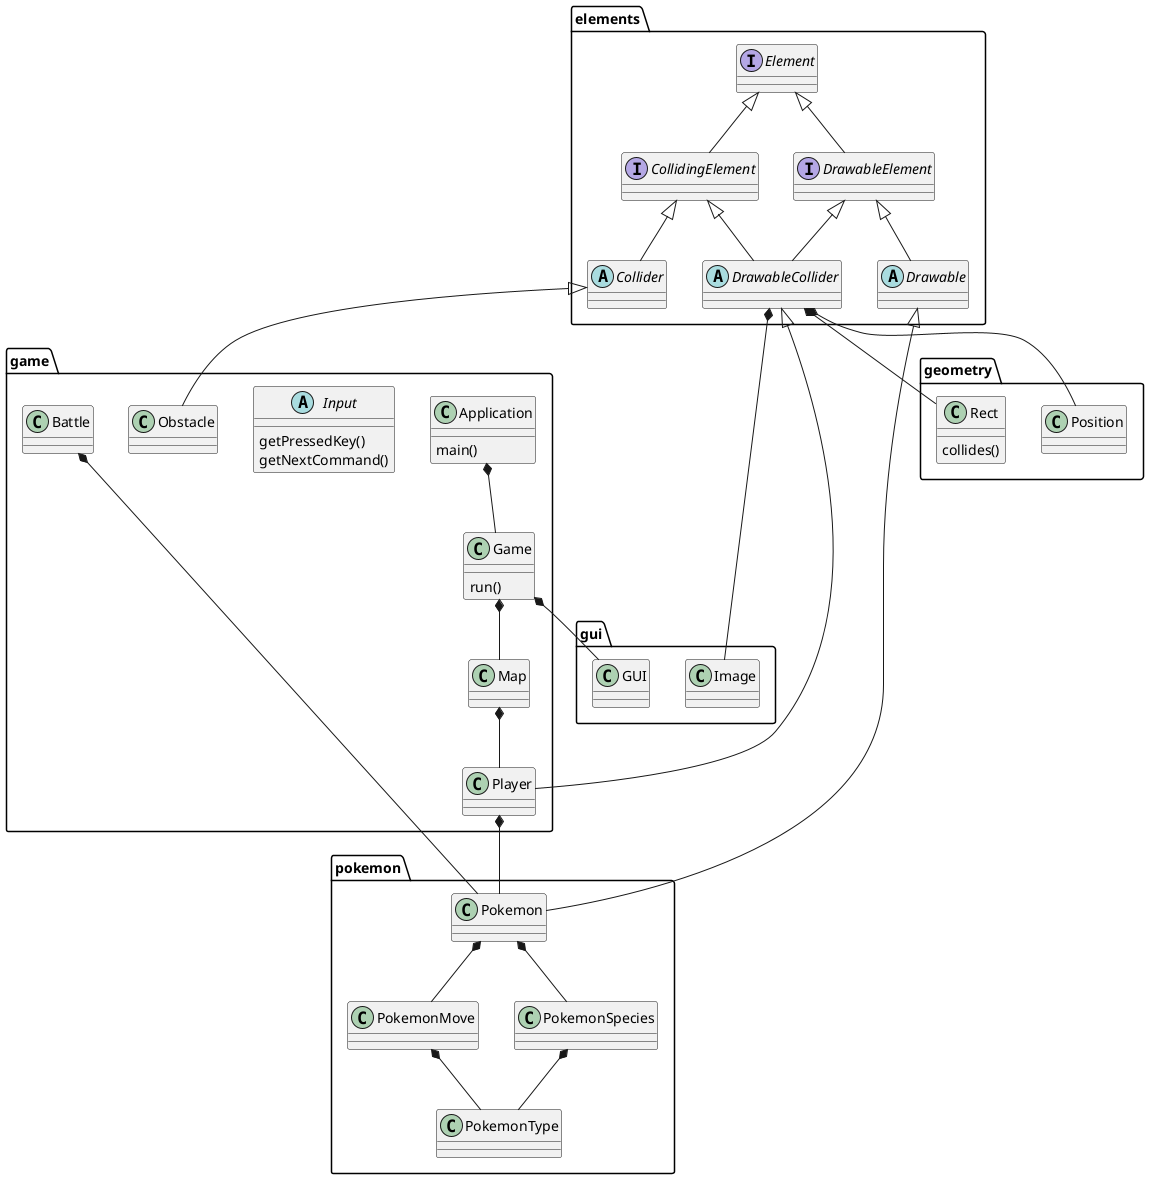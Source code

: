 @startuml

package elements {
    interface CollidingElement
    interface DrawableElement
    interface Element
    abstract class Drawable
    abstract class Collider
    abstract class DrawableCollider
}

package game {
    class Application {
        main()
    }

    class Game {
        run()
    }

    abstract class Input {
        getPressedKey()
        getNextCommand()
    }

    class Map
    class Player
    class Obstacle
    class Battle
}

package geometry {
    class Position

    class Rect {
        collides()
    }
}

package gui {
    class Image
}

package pokemon {
    class Pokemon
    class PokemonMove
    class PokemonSpecies
    class PokemonType
}

package gui {
    class GUI
    class Image
}

Application *-- Game

Game *-- GUI
Game *-- Map

Map *-- Player

Element <|-- CollidingElement
Element <|-- DrawableElement

DrawableCollider *-- Position
DrawableCollider *-- Image
DrawableCollider *-- Rect

CollidingElement <|-- Collider
CollidingElement <|-- DrawableCollider

DrawableElement <|-- Drawable
DrawableElement <|-- DrawableCollider

DrawableCollider <|-- Player

Drawable <|-- Pokemon

Collider <|-- Obstacle

Player *-- Pokemon

Battle *-- Pokemon

Pokemon *-- PokemonMove
Pokemon *-- PokemonSpecies

PokemonSpecies *-- PokemonType

PokemonMove *-- PokemonType

@enduml